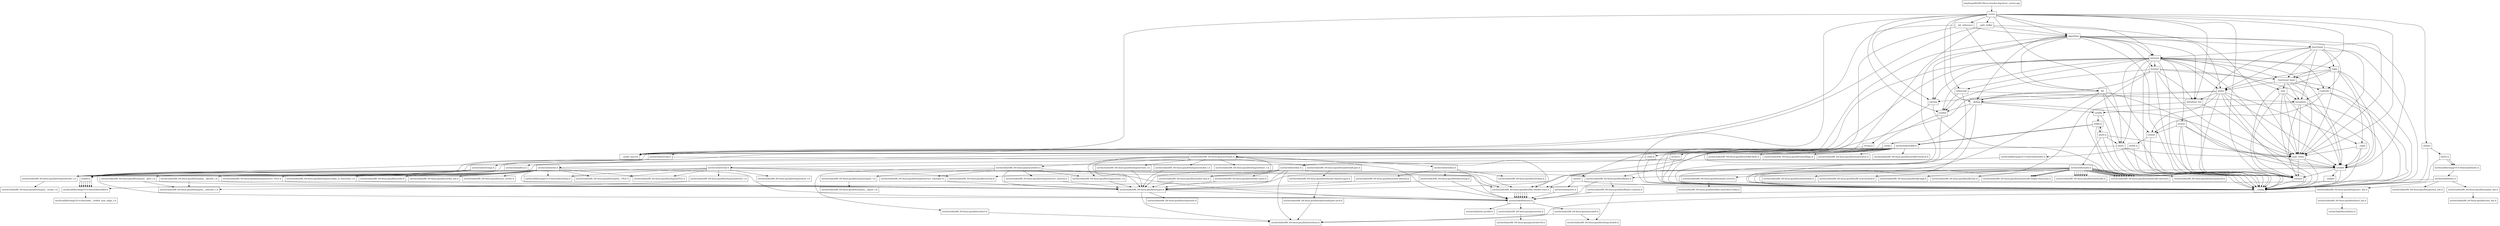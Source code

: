 digraph "dependencies" {
  header_1 [ shape="box", label="vector"];
  header_0 [ shape="box", label="tmp/tmpw8iwRO.libcxx.header.deps/test_vector.cpp"];
  header_2 [ shape="box", label="__config"];
  header_3 [ shape="box", label="usr/include/features.h"];
  header_4 [ shape="box", label="usr/include/stdc-predef.h"];
  header_5 [ shape="box", label="usr/include/x86_64-linux-gnu/sys/cdefs.h"];
  header_6 [ shape="box", label="usr/include/x86_64-linux-gnu/bits/wordsize.h"];
  header_7 [ shape="box", label="usr/include/x86_64-linux-gnu/bits/long-double.h"];
  header_8 [ shape="box", label="usr/include/x86_64-linux-gnu/gnu/stubs.h"];
  header_9 [ shape="box", label="usr/include/x86_64-linux-gnu/gnu/stubs-64.h"];
  header_11 [ shape="box", label="iosfwd"];
  header_12 [ shape="box", label="wchar.h"];
  header_13 [ shape="box", label="usr/include/wchar.h"];
  header_14 [ shape="box", label="usr/include/x86_64-linux-gnu/bits/libc-header-start.h"];
  header_15 [ shape="box", label="usr/include/x86_64-linux-gnu/bits/floatn.h"];
  header_16 [ shape="box", label="usr/include/x86_64-linux-gnu/bits/floatn-common.h"];
  header_17 [ shape="box", label="stddef.h"];
  header_18 [ shape="box", label="usr/local/lib/clang/10.0.0/include/stddef.h"];
  header_19 [ shape="box", label="usr/local/lib/clang/10.0.0/include/stdarg.h"];
  header_20 [ shape="box", label="usr/include/x86_64-linux-gnu/bits/wchar.h"];
  header_21 [ shape="box", label="usr/include/x86_64-linux-gnu/bits/types/wint_t.h"];
  header_22 [ shape="box", label="usr/include/x86_64-linux-gnu/bits/types/mbstate_t.h"];
  header_23 [ shape="box", label="usr/include/x86_64-linux-gnu/bits/types/__mbstate_t.h"];
  header_24 [ shape="box", label="usr/include/x86_64-linux-gnu/bits/types/__FILE.h"];
  header_25 [ shape="box", label="usr/include/x86_64-linux-gnu/bits/types/FILE.h"];
  header_26 [ shape="box", label="usr/include/x86_64-linux-gnu/bits/types/locale_t.h"];
  header_27 [ shape="box", label="usr/include/x86_64-linux-gnu/bits/types/__locale_t.h"];
  header_28 [ shape="box", label="__bit_reference"];
  header_29 [ shape="box", label="bit"];
  header_30 [ shape="box", label="limits"];
  header_31 [ shape="box", label="type_traits"];
  header_32 [ shape="box", label="cstddef"];
  header_33 [ shape="box", label="version"];
  header_34 [ shape="box", label="usr/local/lib/clang/10.0.0/include/__stddef_max_align_t.h"];
  header_35 [ shape="box", label="__nullptr"];
  header_36 [ shape="box", label="__undef_macros"];
  header_37 [ shape="box", label="__debug"];
  header_38 [ shape="box", label="cstdlib"];
  header_39 [ shape="box", label="stdlib.h"];
  header_40 [ shape="box", label="usr/include/stdlib.h"];
  header_41 [ shape="box", label="usr/include/x86_64-linux-gnu/bits/waitflags.h"];
  header_42 [ shape="box", label="usr/include/x86_64-linux-gnu/bits/waitstatus.h"];
  header_43 [ shape="box", label="usr/include/x86_64-linux-gnu/sys/types.h"];
  header_44 [ shape="box", label="usr/include/x86_64-linux-gnu/bits/types.h"];
  header_45 [ shape="box", label="usr/include/x86_64-linux-gnu/bits/typesizes.h"];
  header_46 [ shape="box", label="usr/include/x86_64-linux-gnu/bits/types/clock_t.h"];
  header_47 [ shape="box", label="usr/include/x86_64-linux-gnu/bits/types/clockid_t.h"];
  header_48 [ shape="box", label="usr/include/x86_64-linux-gnu/bits/types/time_t.h"];
  header_49 [ shape="box", label="usr/include/x86_64-linux-gnu/bits/types/timer_t.h"];
  header_50 [ shape="box", label="usr/include/x86_64-linux-gnu/bits/stdint-intn.h"];
  header_51 [ shape="box", label="usr/include/endian.h"];
  header_52 [ shape="box", label="usr/include/x86_64-linux-gnu/bits/endian.h"];
  header_53 [ shape="box", label="usr/include/x86_64-linux-gnu/bits/byteswap.h"];
  header_54 [ shape="box", label="usr/include/x86_64-linux-gnu/bits/uintn-identity.h"];
  header_55 [ shape="box", label="usr/include/x86_64-linux-gnu/sys/select.h"];
  header_56 [ shape="box", label="usr/include/x86_64-linux-gnu/bits/select.h"];
  header_57 [ shape="box", label="usr/include/x86_64-linux-gnu/bits/types/sigset_t.h"];
  header_58 [ shape="box", label="usr/include/x86_64-linux-gnu/bits/types/__sigset_t.h"];
  header_59 [ shape="box", label="usr/include/x86_64-linux-gnu/bits/types/struct_timeval.h"];
  header_60 [ shape="box", label="usr/include/x86_64-linux-gnu/bits/types/struct_timespec.h"];
  header_61 [ shape="box", label="usr/include/x86_64-linux-gnu/bits/pthreadtypes.h"];
  header_62 [ shape="box", label="usr/include/x86_64-linux-gnu/bits/thread-shared-types.h"];
  header_63 [ shape="box", label="usr/include/x86_64-linux-gnu/bits/pthreadtypes-arch.h"];
  header_64 [ shape="box", label="usr/include/alloca.h"];
  header_65 [ shape="box", label="usr/include/x86_64-linux-gnu/bits/stdlib-bsearch.h"];
  header_66 [ shape="box", label="usr/include/x86_64-linux-gnu/bits/stdlib-float.h"];
  header_67 [ shape="box", label="math.h"];
  header_68 [ shape="box", label="usr/include/math.h"];
  header_69 [ shape="box", label="usr/include/x86_64-linux-gnu/bits/math-vector.h"];
  header_70 [ shape="box", label="usr/include/x86_64-linux-gnu/bits/libm-simd-decl-stubs.h"];
  header_71 [ shape="box", label="usr/include/x86_64-linux-gnu/bits/flt-eval-method.h"];
  header_72 [ shape="box", label="usr/include/x86_64-linux-gnu/bits/fp-logb.h"];
  header_73 [ shape="box", label="usr/include/x86_64-linux-gnu/bits/fp-fast.h"];
  header_74 [ shape="box", label="usr/include/x86_64-linux-gnu/bits/mathcalls-helper-functions.h"];
  header_75 [ shape="box", label="usr/include/x86_64-linux-gnu/bits/mathcalls.h"];
  header_76 [ shape="box", label="usr/include/x86_64-linux-gnu/bits/mathcalls-narrow.h"];
  header_77 [ shape="box", label="usr/include/x86_64-linux-gnu/bits/iscanonical.h"];
  header_78 [ shape="box", label="usr/include/x86_64-linux-gnu/bits/mathinline.h"];
  header_79 [ shape="box", label="cstdio"];
  header_80 [ shape="box", label="stdio.h"];
  header_81 [ shape="box", label="usr/include/stdio.h"];
  header_82 [ shape="box", label="usr/include/x86_64-linux-gnu/bits/types/__fpos_t.h"];
  header_83 [ shape="box", label="usr/include/x86_64-linux-gnu/bits/types/__fpos64_t.h"];
  header_84 [ shape="box", label="usr/include/x86_64-linux-gnu/bits/types/struct_FILE.h"];
  header_85 [ shape="box", label="usr/include/x86_64-linux-gnu/bits/types/cookie_io_functions_t.h"];
  header_86 [ shape="box", label="usr/include/x86_64-linux-gnu/bits/stdio_lim.h"];
  header_87 [ shape="box", label="usr/include/x86_64-linux-gnu/bits/sys_errlist.h"];
  header_88 [ shape="box", label="usr/include/x86_64-linux-gnu/bits/stdio.h"];
  header_89 [ shape="box", label="algorithm"];
  header_90 [ shape="box", label="initializer_list"];
  header_91 [ shape="box", label="cstring"];
  header_92 [ shape="box", label="string.h"];
  header_93 [ shape="box", label="usr/include/string.h"];
  header_94 [ shape="box", label="usr/include/strings.h"];
  header_95 [ shape="box", label="utility"];
  header_96 [ shape="box", label="__tuple"];
  header_97 [ shape="box", label="cstdint"];
  header_98 [ shape="box", label="stdint.h"];
  header_99 [ shape="box", label="usr/local/lib/clang/10.0.0/include/stdint.h"];
  header_100 [ shape="box", label="usr/include/stdint.h"];
  header_101 [ shape="box", label="usr/include/x86_64-linux-gnu/bits/stdint-uintn.h"];
  header_102 [ shape="box", label="memory"];
  header_103 [ shape="box", label="typeinfo"];
  header_104 [ shape="box", label="exception"];
  header_105 [ shape="box", label="new"];
  header_106 [ shape="box", label="iterator"];
  header_107 [ shape="box", label="__functional_base"];
  header_108 [ shape="box", label="tuple"];
  header_109 [ shape="box", label="stdexcept"];
  header_110 [ shape="box", label="cassert"];
  header_111 [ shape="box", label="usr/include/assert.h"];
  header_112 [ shape="box", label="atomic"];
  header_113 [ shape="box", label="functional"];
  header_114 [ shape="box", label="climits"];
  header_115 [ shape="box", label="limits.h"];
  header_116 [ shape="box", label="usr/local/lib/clang/10.0.0/include/limits.h"];
  header_117 [ shape="box", label="usr/include/limits.h"];
  header_118 [ shape="box", label="usr/include/x86_64-linux-gnu/bits/posix1_lim.h"];
  header_119 [ shape="box", label="usr/include/x86_64-linux-gnu/bits/local_lim.h"];
  header_120 [ shape="box", label="usr/include/linux/limits.h"];
  header_121 [ shape="box", label="usr/include/x86_64-linux-gnu/bits/posix2_lim.h"];
  header_122 [ shape="box", label="usr/include/x86_64-linux-gnu/bits/xopen_lim.h"];
  header_123 [ shape="box", label="usr/include/x86_64-linux-gnu/bits/uio_lim.h"];
  header_124 [ shape="box", label="__split_buffer"];
  header_0 -> header_1;
  header_44 -> header_3;
  header_44 -> header_6;
  header_44 -> header_45;
  header_61 -> header_62;
  header_90 -> header_2;
  header_90 -> header_32;
  header_69 -> header_70;
  header_94 -> header_3;
  header_94 -> header_17;
  header_94 -> header_26;
  header_46 -> header_44;
  header_18 -> header_34;
  header_107 -> header_2;
  header_107 -> header_31;
  header_107 -> header_103;
  header_107 -> header_104;
  header_107 -> header_105;
  header_107 -> header_95;
  header_98 -> header_2;
  header_98 -> header_99;
  header_99 -> header_100;
  header_115 -> header_2;
  header_115 -> header_116;
  header_115 -> header_116;
  header_43 -> header_3;
  header_43 -> header_44;
  header_43 -> header_46;
  header_43 -> header_47;
  header_43 -> header_48;
  header_43 -> header_49;
  header_43 -> header_17;
  header_43 -> header_50;
  header_43 -> header_51;
  header_43 -> header_55;
  header_43 -> header_61;
  header_56 -> header_6;
  header_103 -> header_2;
  header_103 -> header_104;
  header_103 -> header_32;
  header_103 -> header_97;
  header_26 -> header_27;
  header_8 -> header_9;
  header_67 -> header_2;
  header_67 -> header_39;
  header_67 -> header_68;
  header_67 -> header_31;
  header_67 -> header_30;
  header_102 -> header_2;
  header_102 -> header_31;
  header_102 -> header_103;
  header_102 -> header_32;
  header_102 -> header_97;
  header_102 -> header_105;
  header_102 -> header_95;
  header_102 -> header_30;
  header_102 -> header_106;
  header_102 -> header_107;
  header_102 -> header_11;
  header_102 -> header_108;
  header_102 -> header_109;
  header_102 -> header_91;
  header_102 -> header_110;
  header_102 -> header_112;
  header_102 -> header_33;
  header_102 -> header_36;
  header_113 -> header_2;
  header_113 -> header_31;
  header_113 -> header_103;
  header_113 -> header_104;
  header_113 -> header_102;
  header_113 -> header_108;
  header_113 -> header_95;
  header_113 -> header_33;
  header_113 -> header_107;
  header_31 -> header_2;
  header_31 -> header_32;
  header_31 -> header_33;
  header_100 -> header_14;
  header_100 -> header_44;
  header_100 -> header_20;
  header_100 -> header_6;
  header_100 -> header_50;
  header_100 -> header_101;
  header_104 -> header_2;
  header_104 -> header_32;
  header_104 -> header_38;
  header_104 -> header_31;
  header_104 -> header_33;
  header_60 -> header_44;
  header_1 -> header_2;
  header_1 -> header_11;
  header_1 -> header_28;
  header_1 -> header_31;
  header_1 -> header_114;
  header_1 -> header_30;
  header_1 -> header_90;
  header_1 -> header_102;
  header_1 -> header_109;
  header_1 -> header_89;
  header_1 -> header_91;
  header_1 -> header_33;
  header_1 -> header_124;
  header_1 -> header_107;
  header_1 -> header_37;
  header_1 -> header_36;
  header_97 -> header_2;
  header_97 -> header_98;
  header_95 -> header_2;
  header_95 -> header_96;
  header_95 -> header_31;
  header_95 -> header_90;
  header_95 -> header_32;
  header_95 -> header_91;
  header_95 -> header_97;
  header_95 -> header_33;
  header_95 -> header_37;
  header_33 -> header_2;
  header_105 -> header_2;
  header_105 -> header_104;
  header_105 -> header_31;
  header_105 -> header_32;
  header_105 -> header_33;
  header_47 -> header_44;
  header_96 -> header_2;
  header_96 -> header_32;
  header_96 -> header_31;
  header_81 -> header_14;
  header_81 -> header_17;
  header_81 -> header_19;
  header_81 -> header_44;
  header_81 -> header_82;
  header_81 -> header_83;
  header_81 -> header_24;
  header_81 -> header_25;
  header_81 -> header_84;
  header_81 -> header_85;
  header_81 -> header_86;
  header_81 -> header_87;
  header_81 -> header_88;
  header_108 -> header_2;
  header_108 -> header_96;
  header_108 -> header_32;
  header_108 -> header_31;
  header_108 -> header_107;
  header_108 -> header_95;
  header_108 -> header_33;
  header_14 -> header_3;
  header_14 -> header_3;
  header_14 -> header_3;
  header_14 -> header_3;
  header_14 -> header_3;
  header_14 -> header_3;
  header_14 -> header_3;
  header_117 -> header_14;
  header_117 -> header_118;
  header_117 -> header_121;
  header_117 -> header_122;
  header_84 -> header_44;
  header_57 -> header_58;
  header_119 -> header_120;
  header_51 -> header_3;
  header_51 -> header_52;
  header_51 -> header_53;
  header_51 -> header_54;
  header_3 -> header_4;
  header_3 -> header_5;
  header_3 -> header_8;
  header_2 -> header_3;
  header_22 -> header_23;
  header_35 -> header_2;
  header_55 -> header_3;
  header_55 -> header_44;
  header_55 -> header_56;
  header_55 -> header_57;
  header_55 -> header_48;
  header_55 -> header_59;
  header_55 -> header_60;
  header_91 -> header_2;
  header_91 -> header_92;
  header_80 -> header_2;
  header_80 -> header_81;
  header_40 -> header_14;
  header_40 -> header_17;
  header_40 -> header_41;
  header_40 -> header_42;
  header_40 -> header_15;
  header_40 -> header_26;
  header_40 -> header_43;
  header_40 -> header_64;
  header_40 -> header_65;
  header_40 -> header_66;
  header_111 -> header_3;
  header_16 -> header_3;
  header_16 -> header_7;
  header_64 -> header_3;
  header_64 -> header_17;
  header_48 -> header_44;
  header_93 -> header_14;
  header_93 -> header_17;
  header_93 -> header_26;
  header_93 -> header_94;
  header_89 -> header_2;
  header_89 -> header_90;
  header_89 -> header_31;
  header_89 -> header_91;
  header_89 -> header_95;
  header_89 -> header_102;
  header_89 -> header_113;
  header_89 -> header_106;
  header_89 -> header_32;
  header_89 -> header_29;
  header_89 -> header_33;
  header_89 -> header_37;
  header_89 -> header_36;
  header_39 -> header_2;
  header_39 -> header_40;
  header_39 -> header_67;
  header_39 -> header_40;
  header_54 -> header_44;
  header_62 -> header_63;
  header_114 -> header_2;
  header_114 -> header_115;
  header_92 -> header_2;
  header_92 -> header_93;
  header_106 -> header_2;
  header_106 -> header_11;
  header_106 -> header_107;
  header_106 -> header_31;
  header_106 -> header_32;
  header_106 -> header_90;
  header_106 -> header_33;
  header_106 -> header_37;
  header_118 -> header_6;
  header_118 -> header_119;
  header_5 -> header_6;
  header_5 -> header_7;
  header_11 -> header_2;
  header_11 -> header_12;
  header_29 -> header_2;
  header_29 -> header_30;
  header_29 -> header_31;
  header_29 -> header_33;
  header_29 -> header_37;
  header_29 -> header_36;
  header_28 -> header_2;
  header_28 -> header_29;
  header_28 -> header_89;
  header_28 -> header_36;
  header_112 -> header_2;
  header_112 -> header_32;
  header_112 -> header_97;
  header_112 -> header_31;
  header_112 -> header_33;
  header_38 -> header_2;
  header_38 -> header_39;
  header_110 -> header_2;
  header_110 -> header_111;
  header_83 -> header_44;
  header_83 -> header_23;
  header_53 -> header_3;
  header_53 -> header_44;
  header_12 -> header_2;
  header_12 -> header_13;
  header_37 -> header_2;
  header_37 -> header_11;
  header_37 -> header_38;
  header_37 -> header_79;
  header_37 -> header_32;
  header_79 -> header_2;
  header_79 -> header_80;
  header_30 -> header_2;
  header_30 -> header_31;
  header_30 -> header_36;
  header_30 -> header_33;
  header_116 -> header_117;
  header_122 -> header_123;
  header_15 -> header_3;
  header_15 -> header_16;
  header_17 -> header_18;
  header_17 -> header_18;
  header_17 -> header_18;
  header_17 -> header_18;
  header_17 -> header_18;
  header_17 -> header_18;
  header_17 -> header_18;
  header_50 -> header_44;
  header_109 -> header_2;
  header_109 -> header_104;
  header_109 -> header_11;
  header_32 -> header_2;
  header_32 -> header_33;
  header_32 -> header_18;
  header_32 -> header_35;
  header_82 -> header_44;
  header_82 -> header_23;
  header_101 -> header_44;
  header_13 -> header_14;
  header_13 -> header_15;
  header_13 -> header_17;
  header_13 -> header_19;
  header_13 -> header_20;
  header_13 -> header_21;
  header_13 -> header_22;
  header_13 -> header_24;
  header_13 -> header_25;
  header_13 -> header_26;
  header_124 -> header_2;
  header_124 -> header_31;
  header_124 -> header_89;
  header_124 -> header_36;
  header_49 -> header_44;
  header_59 -> header_44;
  header_63 -> header_6;
  header_68 -> header_14;
  header_68 -> header_44;
  header_68 -> header_69;
  header_68 -> header_15;
  header_68 -> header_71;
  header_68 -> header_72;
  header_68 -> header_73;
  header_68 -> header_74;
  header_68 -> header_75;
  header_68 -> header_74;
  header_68 -> header_75;
  header_68 -> header_74;
  header_68 -> header_75;
  header_68 -> header_75;
  header_68 -> header_75;
  header_68 -> header_75;
  header_68 -> header_75;
  header_68 -> header_76;
  header_68 -> header_76;
  header_68 -> header_76;
  header_68 -> header_76;
  header_68 -> header_76;
  header_68 -> header_76;
  header_68 -> header_76;
  header_68 -> header_76;
  header_68 -> header_76;
  header_68 -> header_77;
  header_68 -> header_78;
  header_85 -> header_44;
}
